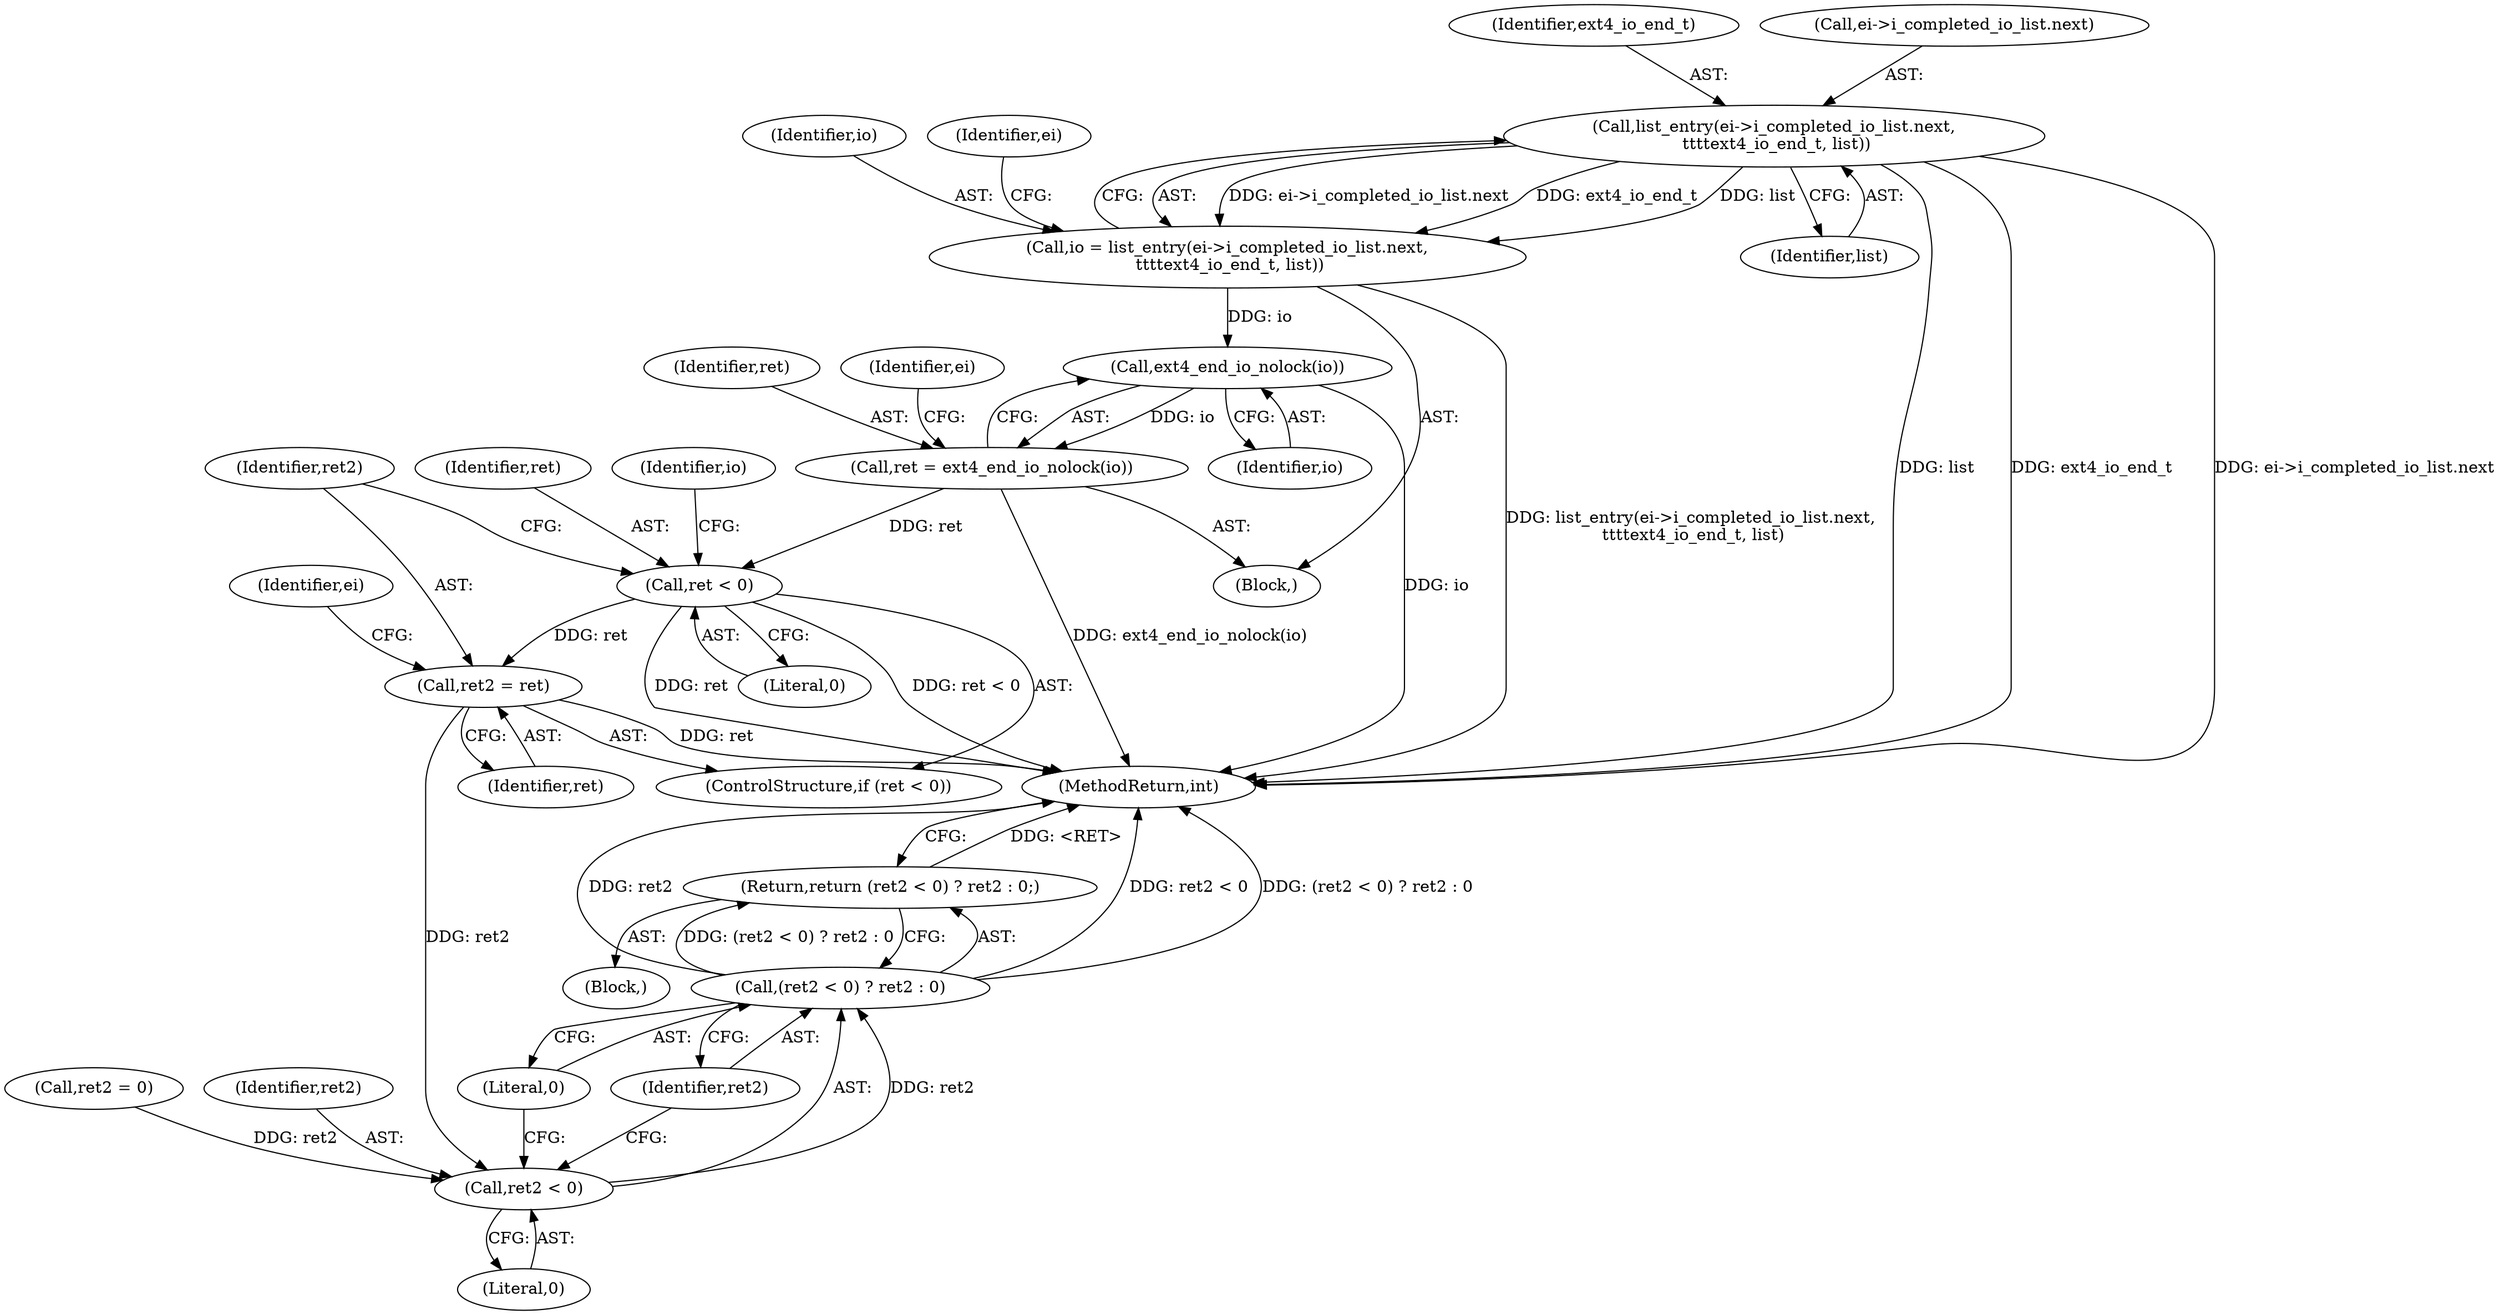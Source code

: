 digraph "0_linux_744692dc059845b2a3022119871846e74d4f6e11_13@pointer" {
"1000145" [label="(Call,list_entry(ei->i_completed_io_list.next,\n \t\t\t\text4_io_end_t, list))"];
"1000143" [label="(Call,io = list_entry(ei->i_completed_io_list.next,\n \t\t\t\text4_io_end_t, list))"];
"1000161" [label="(Call,ext4_end_io_nolock(io))"];
"1000159" [label="(Call,ret = ext4_end_io_nolock(io))"];
"1000170" [label="(Call,ret < 0)"];
"1000173" [label="(Call,ret2 = ret)"];
"1000190" [label="(Call,ret2 < 0)"];
"1000189" [label="(Call,(ret2 < 0) ? ret2 : 0)"];
"1000188" [label="(Return,return (ret2 < 0) ? ret2 : 0;)"];
"1000140" [label="(Identifier,ei)"];
"1000116" [label="(Call,ret2 = 0)"];
"1000159" [label="(Call,ret = ext4_end_io_nolock(io))"];
"1000172" [label="(Literal,0)"];
"1000170" [label="(Call,ret < 0)"];
"1000190" [label="(Call,ret2 < 0)"];
"1000142" [label="(Block,)"];
"1000192" [label="(Literal,0)"];
"1000189" [label="(Call,(ret2 < 0) ? ret2 : 0)"];
"1000145" [label="(Call,list_entry(ei->i_completed_io_list.next,\n \t\t\t\text4_io_end_t, list))"];
"1000171" [label="(Identifier,ret)"];
"1000103" [label="(Block,)"];
"1000169" [label="(ControlStructure,if (ret < 0))"];
"1000174" [label="(Identifier,ret2)"];
"1000188" [label="(Return,return (ret2 < 0) ? ret2 : 0;)"];
"1000151" [label="(Identifier,ext4_io_end_t)"];
"1000144" [label="(Identifier,io)"];
"1000152" [label="(Identifier,list)"];
"1000146" [label="(Call,ei->i_completed_io_list.next)"];
"1000156" [label="(Identifier,ei)"];
"1000175" [label="(Identifier,ret)"];
"1000160" [label="(Identifier,ret)"];
"1000173" [label="(Call,ret2 = ret)"];
"1000166" [label="(Identifier,ei)"];
"1000162" [label="(Identifier,io)"];
"1000191" [label="(Identifier,ret2)"];
"1000195" [label="(MethodReturn,int)"];
"1000180" [label="(Identifier,io)"];
"1000194" [label="(Literal,0)"];
"1000161" [label="(Call,ext4_end_io_nolock(io))"];
"1000193" [label="(Identifier,ret2)"];
"1000143" [label="(Call,io = list_entry(ei->i_completed_io_list.next,\n \t\t\t\text4_io_end_t, list))"];
"1000145" -> "1000143"  [label="AST: "];
"1000145" -> "1000152"  [label="CFG: "];
"1000146" -> "1000145"  [label="AST: "];
"1000151" -> "1000145"  [label="AST: "];
"1000152" -> "1000145"  [label="AST: "];
"1000143" -> "1000145"  [label="CFG: "];
"1000145" -> "1000195"  [label="DDG: list"];
"1000145" -> "1000195"  [label="DDG: ext4_io_end_t"];
"1000145" -> "1000195"  [label="DDG: ei->i_completed_io_list.next"];
"1000145" -> "1000143"  [label="DDG: ei->i_completed_io_list.next"];
"1000145" -> "1000143"  [label="DDG: ext4_io_end_t"];
"1000145" -> "1000143"  [label="DDG: list"];
"1000143" -> "1000142"  [label="AST: "];
"1000144" -> "1000143"  [label="AST: "];
"1000156" -> "1000143"  [label="CFG: "];
"1000143" -> "1000195"  [label="DDG: list_entry(ei->i_completed_io_list.next,\n \t\t\t\text4_io_end_t, list)"];
"1000143" -> "1000161"  [label="DDG: io"];
"1000161" -> "1000159"  [label="AST: "];
"1000161" -> "1000162"  [label="CFG: "];
"1000162" -> "1000161"  [label="AST: "];
"1000159" -> "1000161"  [label="CFG: "];
"1000161" -> "1000195"  [label="DDG: io"];
"1000161" -> "1000159"  [label="DDG: io"];
"1000159" -> "1000142"  [label="AST: "];
"1000160" -> "1000159"  [label="AST: "];
"1000166" -> "1000159"  [label="CFG: "];
"1000159" -> "1000195"  [label="DDG: ext4_end_io_nolock(io)"];
"1000159" -> "1000170"  [label="DDG: ret"];
"1000170" -> "1000169"  [label="AST: "];
"1000170" -> "1000172"  [label="CFG: "];
"1000171" -> "1000170"  [label="AST: "];
"1000172" -> "1000170"  [label="AST: "];
"1000174" -> "1000170"  [label="CFG: "];
"1000180" -> "1000170"  [label="CFG: "];
"1000170" -> "1000195"  [label="DDG: ret"];
"1000170" -> "1000195"  [label="DDG: ret < 0"];
"1000170" -> "1000173"  [label="DDG: ret"];
"1000173" -> "1000169"  [label="AST: "];
"1000173" -> "1000175"  [label="CFG: "];
"1000174" -> "1000173"  [label="AST: "];
"1000175" -> "1000173"  [label="AST: "];
"1000140" -> "1000173"  [label="CFG: "];
"1000173" -> "1000195"  [label="DDG: ret"];
"1000173" -> "1000190"  [label="DDG: ret2"];
"1000190" -> "1000189"  [label="AST: "];
"1000190" -> "1000192"  [label="CFG: "];
"1000191" -> "1000190"  [label="AST: "];
"1000192" -> "1000190"  [label="AST: "];
"1000193" -> "1000190"  [label="CFG: "];
"1000194" -> "1000190"  [label="CFG: "];
"1000190" -> "1000189"  [label="DDG: ret2"];
"1000116" -> "1000190"  [label="DDG: ret2"];
"1000189" -> "1000188"  [label="AST: "];
"1000189" -> "1000193"  [label="CFG: "];
"1000189" -> "1000194"  [label="CFG: "];
"1000193" -> "1000189"  [label="AST: "];
"1000194" -> "1000189"  [label="AST: "];
"1000188" -> "1000189"  [label="CFG: "];
"1000189" -> "1000195"  [label="DDG: ret2 < 0"];
"1000189" -> "1000195"  [label="DDG: (ret2 < 0) ? ret2 : 0"];
"1000189" -> "1000195"  [label="DDG: ret2"];
"1000189" -> "1000188"  [label="DDG: (ret2 < 0) ? ret2 : 0"];
"1000188" -> "1000103"  [label="AST: "];
"1000195" -> "1000188"  [label="CFG: "];
"1000188" -> "1000195"  [label="DDG: <RET>"];
}
